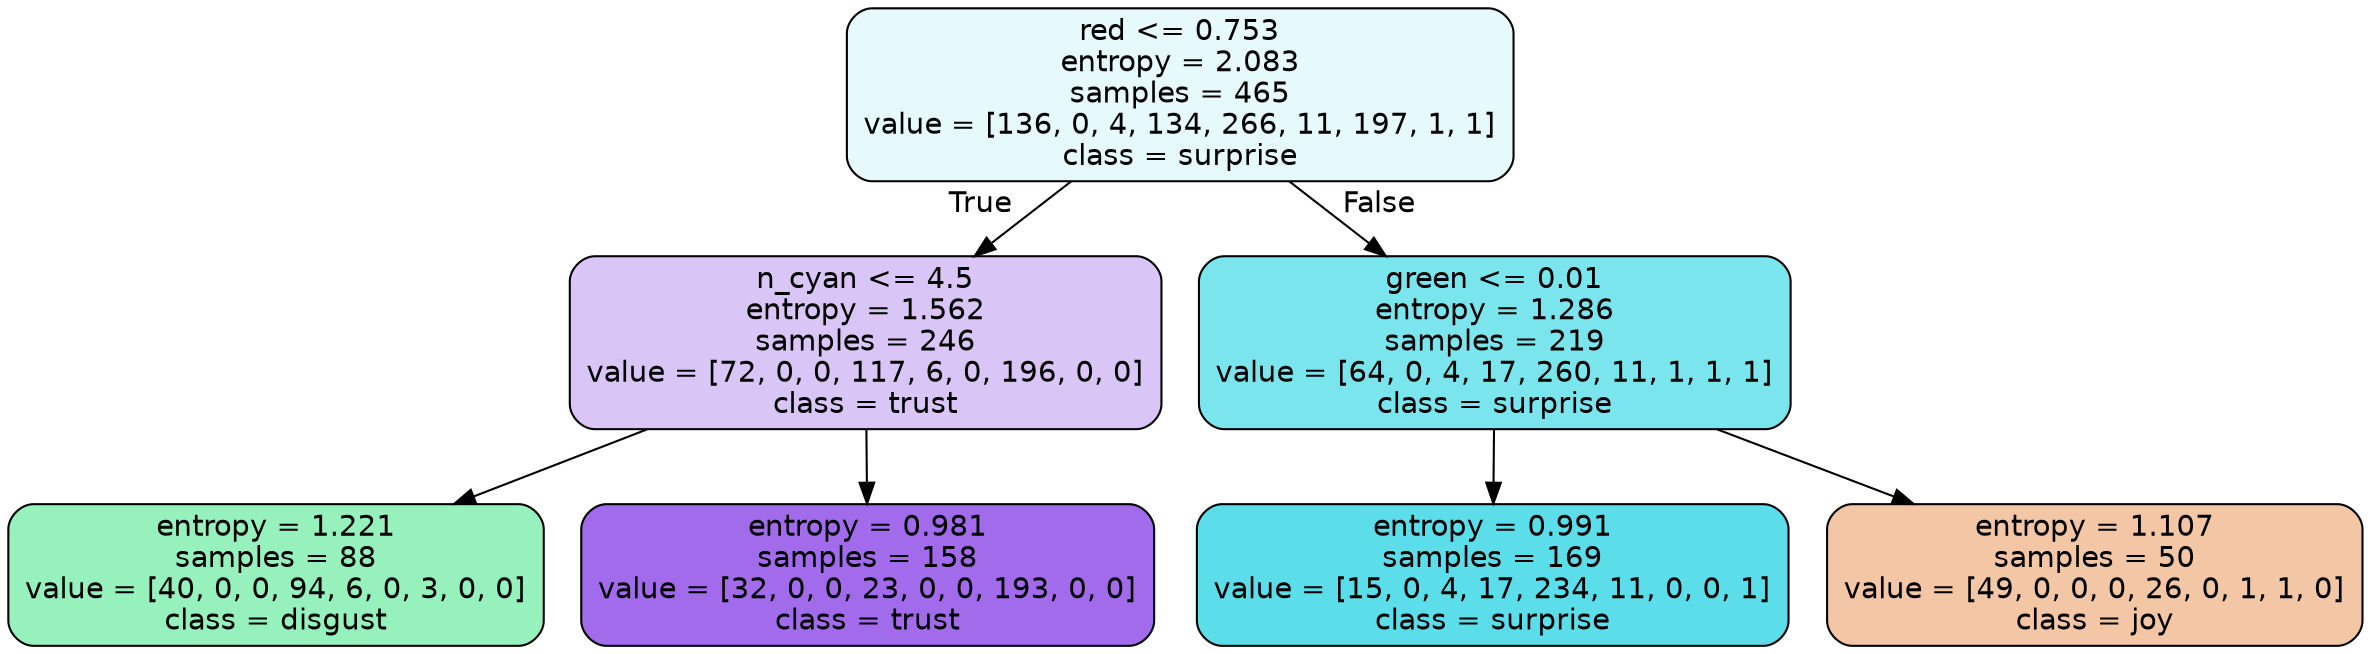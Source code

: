 digraph Tree {
node [shape=box, style="filled, rounded", color="black", fontname=helvetica] ;
edge [fontname=helvetica] ;
0 [label="red <= 0.753\nentropy = 2.083\nsamples = 465\nvalue = [136, 0, 4, 134, 266, 11, 197, 1, 1]\nclass = surprise", fillcolor="#39d7e520"] ;
1 [label="n_cyan <= 4.5\nentropy = 1.562\nsamples = 246\nvalue = [72, 0, 0, 117, 6, 0, 196, 0, 0]\nclass = trust", fillcolor="#8139e54a"] ;
0 -> 1 [labeldistance=2.5, labelangle=45, headlabel="True"] ;
2 [label="entropy = 1.221\nsamples = 88\nvalue = [40, 0, 0, 94, 6, 0, 3, 0, 0]\nclass = disgust", fillcolor="#39e58186"] ;
1 -> 2 ;
3 [label="entropy = 0.981\nsamples = 158\nvalue = [32, 0, 0, 23, 0, 0, 193, 0, 0]\nclass = trust", fillcolor="#8139e5be"] ;
1 -> 3 ;
4 [label="green <= 0.01\nentropy = 1.286\nsamples = 219\nvalue = [64, 0, 4, 17, 260, 11, 1, 1, 1]\nclass = surprise", fillcolor="#39d7e5a9"] ;
0 -> 4 [labeldistance=2.5, labelangle=-45, headlabel="False"] ;
5 [label="entropy = 0.991\nsamples = 169\nvalue = [15, 0, 4, 17, 234, 11, 0, 0, 1]\nclass = surprise", fillcolor="#39d7e5d1"] ;
4 -> 5 ;
6 [label="entropy = 1.107\nsamples = 50\nvalue = [49, 0, 0, 0, 26, 0, 1, 1, 0]\nclass = joy", fillcolor="#e5813973"] ;
4 -> 6 ;
}